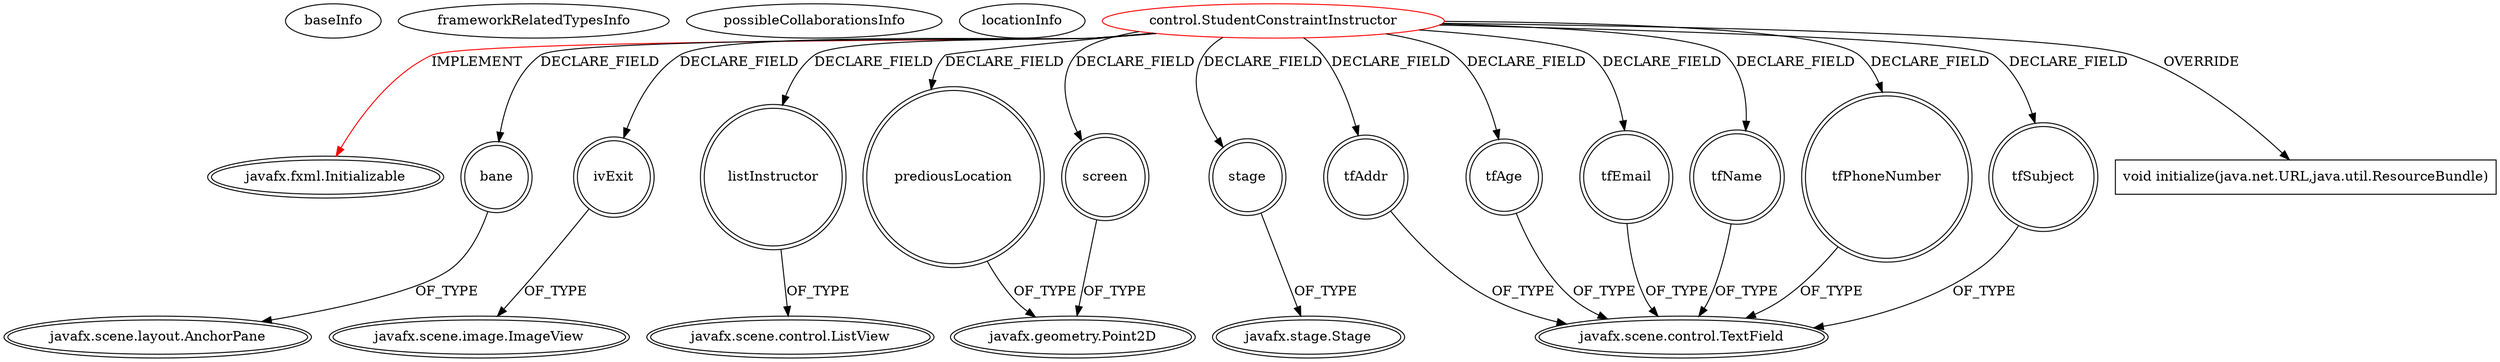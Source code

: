 digraph {
baseInfo[graphId=2731,category="extension_graph",isAnonymous=false,possibleRelation=false]
frameworkRelatedTypesInfo[0="javafx.fxml.Initializable"]
possibleCollaborationsInfo[]
locationInfo[projectName="giatuyentiensinh-Project1",filePath="/giatuyentiensinh-Project1/Project1-master/Project1/src/control/StudentConstraintInstructor.java",contextSignature="StudentConstraintInstructor",graphId="2731"]
0[label="control.StudentConstraintInstructor",vertexType="ROOT_CLIENT_CLASS_DECLARATION",isFrameworkType=false,color=red]
1[label="javafx.fxml.Initializable",vertexType="FRAMEWORK_INTERFACE_TYPE",isFrameworkType=true,peripheries=2]
2[label="bane",vertexType="FIELD_DECLARATION",isFrameworkType=true,peripheries=2,shape=circle]
3[label="javafx.scene.layout.AnchorPane",vertexType="FRAMEWORK_CLASS_TYPE",isFrameworkType=true,peripheries=2]
4[label="ivExit",vertexType="FIELD_DECLARATION",isFrameworkType=true,peripheries=2,shape=circle]
5[label="javafx.scene.image.ImageView",vertexType="FRAMEWORK_CLASS_TYPE",isFrameworkType=true,peripheries=2]
6[label="listInstructor",vertexType="FIELD_DECLARATION",isFrameworkType=true,peripheries=2,shape=circle]
7[label="javafx.scene.control.ListView",vertexType="FRAMEWORK_CLASS_TYPE",isFrameworkType=true,peripheries=2]
8[label="prediousLocation",vertexType="FIELD_DECLARATION",isFrameworkType=true,peripheries=2,shape=circle]
9[label="javafx.geometry.Point2D",vertexType="FRAMEWORK_CLASS_TYPE",isFrameworkType=true,peripheries=2]
10[label="screen",vertexType="FIELD_DECLARATION",isFrameworkType=true,peripheries=2,shape=circle]
12[label="stage",vertexType="FIELD_DECLARATION",isFrameworkType=true,peripheries=2,shape=circle]
13[label="javafx.stage.Stage",vertexType="FRAMEWORK_CLASS_TYPE",isFrameworkType=true,peripheries=2]
14[label="tfAddr",vertexType="FIELD_DECLARATION",isFrameworkType=true,peripheries=2,shape=circle]
15[label="javafx.scene.control.TextField",vertexType="FRAMEWORK_CLASS_TYPE",isFrameworkType=true,peripheries=2]
16[label="tfAge",vertexType="FIELD_DECLARATION",isFrameworkType=true,peripheries=2,shape=circle]
18[label="tfEmail",vertexType="FIELD_DECLARATION",isFrameworkType=true,peripheries=2,shape=circle]
20[label="tfName",vertexType="FIELD_DECLARATION",isFrameworkType=true,peripheries=2,shape=circle]
22[label="tfPhoneNumber",vertexType="FIELD_DECLARATION",isFrameworkType=true,peripheries=2,shape=circle]
24[label="tfSubject",vertexType="FIELD_DECLARATION",isFrameworkType=true,peripheries=2,shape=circle]
26[label="void initialize(java.net.URL,java.util.ResourceBundle)",vertexType="OVERRIDING_METHOD_DECLARATION",isFrameworkType=false,shape=box]
0->1[label="IMPLEMENT",color=red]
0->2[label="DECLARE_FIELD"]
2->3[label="OF_TYPE"]
0->4[label="DECLARE_FIELD"]
4->5[label="OF_TYPE"]
0->6[label="DECLARE_FIELD"]
6->7[label="OF_TYPE"]
0->8[label="DECLARE_FIELD"]
8->9[label="OF_TYPE"]
0->10[label="DECLARE_FIELD"]
10->9[label="OF_TYPE"]
0->12[label="DECLARE_FIELD"]
12->13[label="OF_TYPE"]
0->14[label="DECLARE_FIELD"]
14->15[label="OF_TYPE"]
0->16[label="DECLARE_FIELD"]
16->15[label="OF_TYPE"]
0->18[label="DECLARE_FIELD"]
18->15[label="OF_TYPE"]
0->20[label="DECLARE_FIELD"]
20->15[label="OF_TYPE"]
0->22[label="DECLARE_FIELD"]
22->15[label="OF_TYPE"]
0->24[label="DECLARE_FIELD"]
24->15[label="OF_TYPE"]
0->26[label="OVERRIDE"]
}
